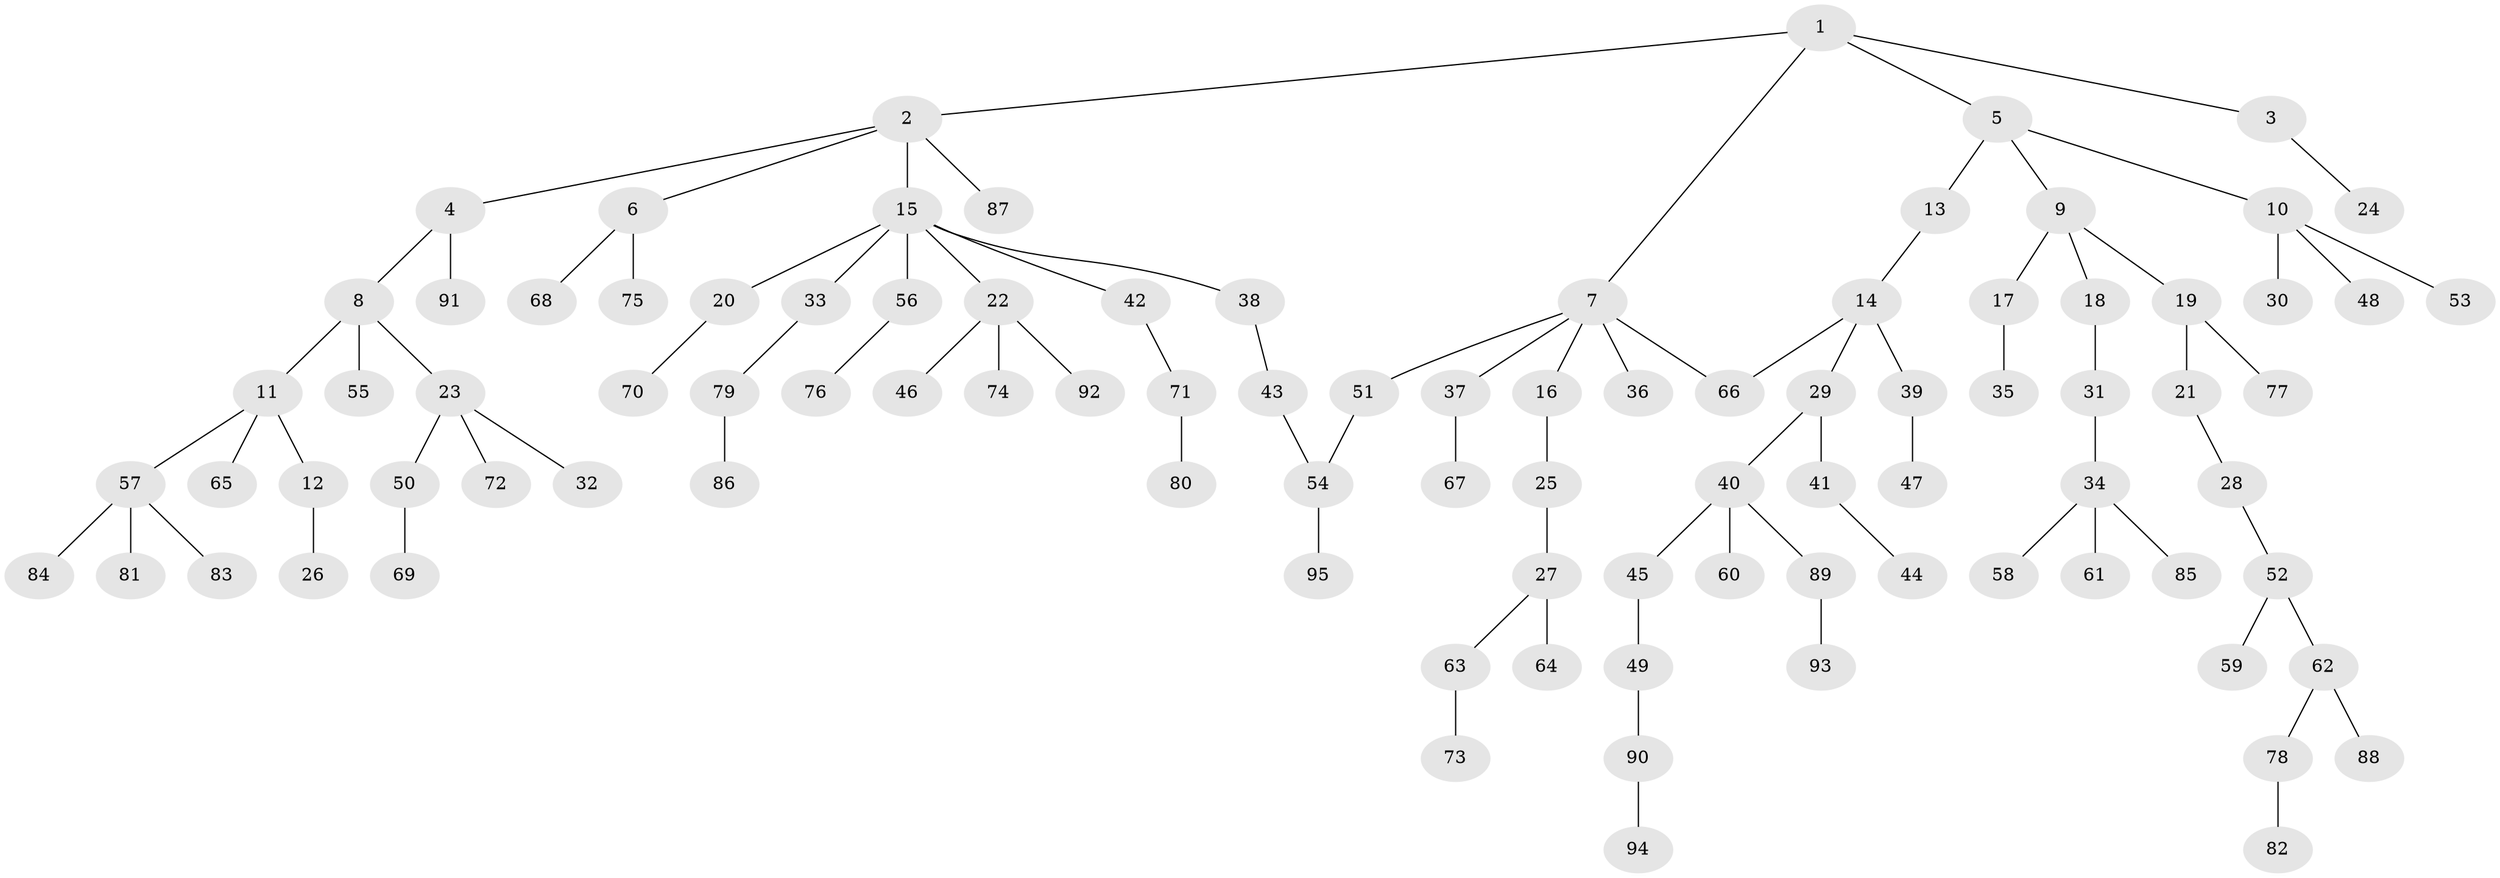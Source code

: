 // coarse degree distribution, {4: 0.08955223880597014, 2: 0.34328358208955223, 1: 0.40298507462686567, 3: 0.13432835820895522, 7: 0.014925373134328358, 5: 0.014925373134328358}
// Generated by graph-tools (version 1.1) at 2025/36/03/04/25 23:36:08]
// undirected, 95 vertices, 96 edges
graph export_dot {
  node [color=gray90,style=filled];
  1;
  2;
  3;
  4;
  5;
  6;
  7;
  8;
  9;
  10;
  11;
  12;
  13;
  14;
  15;
  16;
  17;
  18;
  19;
  20;
  21;
  22;
  23;
  24;
  25;
  26;
  27;
  28;
  29;
  30;
  31;
  32;
  33;
  34;
  35;
  36;
  37;
  38;
  39;
  40;
  41;
  42;
  43;
  44;
  45;
  46;
  47;
  48;
  49;
  50;
  51;
  52;
  53;
  54;
  55;
  56;
  57;
  58;
  59;
  60;
  61;
  62;
  63;
  64;
  65;
  66;
  67;
  68;
  69;
  70;
  71;
  72;
  73;
  74;
  75;
  76;
  77;
  78;
  79;
  80;
  81;
  82;
  83;
  84;
  85;
  86;
  87;
  88;
  89;
  90;
  91;
  92;
  93;
  94;
  95;
  1 -- 2;
  1 -- 3;
  1 -- 5;
  1 -- 7;
  2 -- 4;
  2 -- 6;
  2 -- 15;
  2 -- 87;
  3 -- 24;
  4 -- 8;
  4 -- 91;
  5 -- 9;
  5 -- 10;
  5 -- 13;
  6 -- 68;
  6 -- 75;
  7 -- 16;
  7 -- 36;
  7 -- 37;
  7 -- 51;
  7 -- 66;
  8 -- 11;
  8 -- 23;
  8 -- 55;
  9 -- 17;
  9 -- 18;
  9 -- 19;
  10 -- 30;
  10 -- 48;
  10 -- 53;
  11 -- 12;
  11 -- 57;
  11 -- 65;
  12 -- 26;
  13 -- 14;
  14 -- 29;
  14 -- 39;
  14 -- 66;
  15 -- 20;
  15 -- 22;
  15 -- 33;
  15 -- 38;
  15 -- 42;
  15 -- 56;
  16 -- 25;
  17 -- 35;
  18 -- 31;
  19 -- 21;
  19 -- 77;
  20 -- 70;
  21 -- 28;
  22 -- 46;
  22 -- 74;
  22 -- 92;
  23 -- 32;
  23 -- 50;
  23 -- 72;
  25 -- 27;
  27 -- 63;
  27 -- 64;
  28 -- 52;
  29 -- 40;
  29 -- 41;
  31 -- 34;
  33 -- 79;
  34 -- 58;
  34 -- 61;
  34 -- 85;
  37 -- 67;
  38 -- 43;
  39 -- 47;
  40 -- 45;
  40 -- 60;
  40 -- 89;
  41 -- 44;
  42 -- 71;
  43 -- 54;
  45 -- 49;
  49 -- 90;
  50 -- 69;
  51 -- 54;
  52 -- 59;
  52 -- 62;
  54 -- 95;
  56 -- 76;
  57 -- 81;
  57 -- 83;
  57 -- 84;
  62 -- 78;
  62 -- 88;
  63 -- 73;
  71 -- 80;
  78 -- 82;
  79 -- 86;
  89 -- 93;
  90 -- 94;
}

